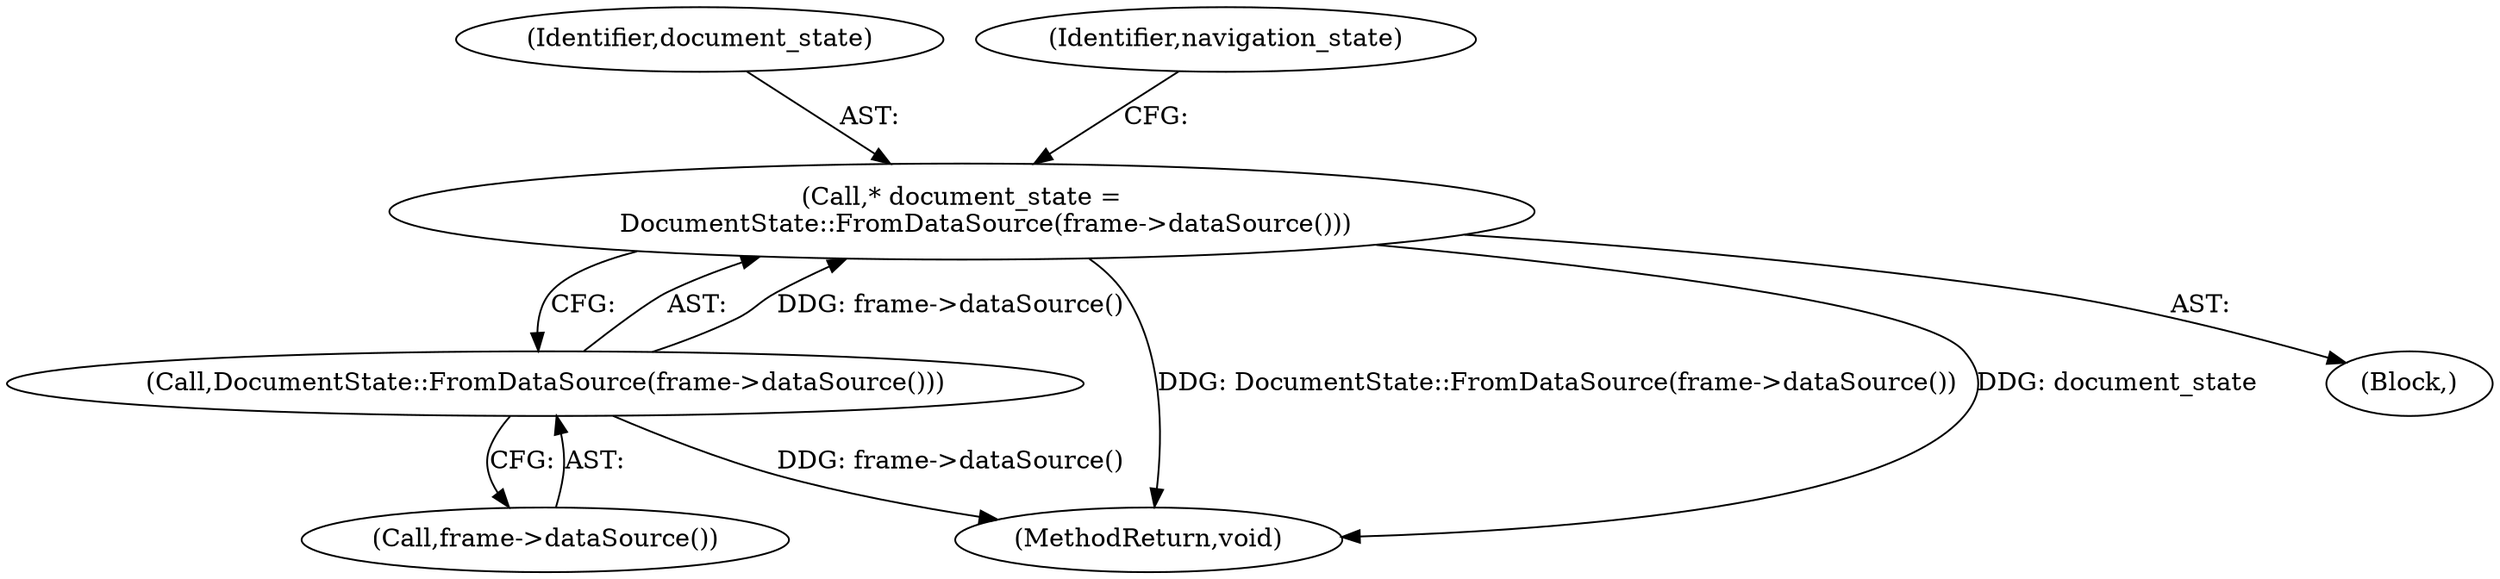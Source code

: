 digraph "0_Chrome_58436a1770176ece2c02b28a57bba2a89db5d58b_2@pointer" {
"1000108" [label="(Call,* document_state =\n      DocumentState::FromDataSource(frame->dataSource()))"];
"1000110" [label="(Call,DocumentState::FromDataSource(frame->dataSource()))"];
"1000109" [label="(Identifier,document_state)"];
"1000111" [label="(Call,frame->dataSource())"];
"1000108" [label="(Call,* document_state =\n      DocumentState::FromDataSource(frame->dataSource()))"];
"1000218" [label="(MethodReturn,void)"];
"1000106" [label="(Block,)"];
"1000114" [label="(Identifier,navigation_state)"];
"1000110" [label="(Call,DocumentState::FromDataSource(frame->dataSource()))"];
"1000108" -> "1000106"  [label="AST: "];
"1000108" -> "1000110"  [label="CFG: "];
"1000109" -> "1000108"  [label="AST: "];
"1000110" -> "1000108"  [label="AST: "];
"1000114" -> "1000108"  [label="CFG: "];
"1000108" -> "1000218"  [label="DDG: DocumentState::FromDataSource(frame->dataSource())"];
"1000108" -> "1000218"  [label="DDG: document_state"];
"1000110" -> "1000108"  [label="DDG: frame->dataSource()"];
"1000110" -> "1000111"  [label="CFG: "];
"1000111" -> "1000110"  [label="AST: "];
"1000110" -> "1000218"  [label="DDG: frame->dataSource()"];
}
